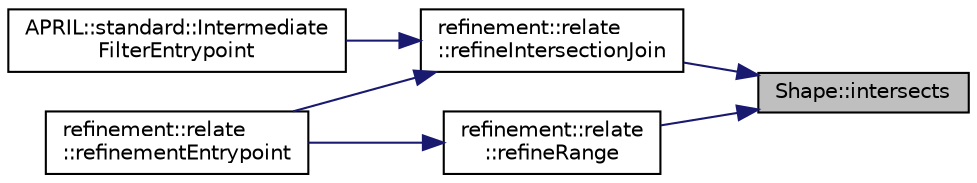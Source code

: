 digraph "Shape::intersects"
{
 // LATEX_PDF_SIZE
  bgcolor="transparent";
  edge [fontname="Helvetica",fontsize="10",labelfontname="Helvetica",labelfontsize="10"];
  node [fontname="Helvetica",fontsize="10",shape=record];
  rankdir="RL";
  Node1 [label="Shape::intersects",height=0.2,width=0.4,color="black", fillcolor="grey75", style="filled", fontcolor="black",tooltip="Returns true whether the input geometry intersects (border or area) with this geometry...."];
  Node1 -> Node2 [dir="back",color="midnightblue",fontsize="10",style="solid",fontname="Helvetica"];
  Node2 [label="refinement::relate\l::refineIntersectionJoin",height=0.2,width=0.4,color="black",URL="$namespacerefinement_1_1relate.html#a5db75d82c0cde92eff14c7bd1e9dc4c3",tooltip="Geometrically refines two objects for intersection."];
  Node2 -> Node3 [dir="back",color="midnightblue",fontsize="10",style="solid",fontname="Helvetica"];
  Node3 [label="APRIL::standard::Intermediate\lFilterEntrypoint",height=0.2,width=0.4,color="black",URL="$namespaceAPRIL_1_1standard.html#af99c4d3ea62a7338703048d3b31b158c",tooltip="Standard APRIL intermediate filter that filters two input objects. The join predicate is set in the g..."];
  Node2 -> Node4 [dir="back",color="midnightblue",fontsize="10",style="solid",fontname="Helvetica"];
  Node4 [label="refinement::relate\l::refinementEntrypoint",height=0.2,width=0.4,color="black",URL="$namespacerefinement_1_1relate.html#a092ec15a5d78cf8615bfeb72972436d1",tooltip="Entrypoint function for when there is NO intermediate filter."];
  Node1 -> Node5 [dir="back",color="midnightblue",fontsize="10",style="solid",fontname="Helvetica"];
  Node5 [label="refinement::relate\l::refineRange",height=0.2,width=0.4,color="black",URL="$namespacerefinement_1_1relate.html#a5bc53ca8ab0bc9ac0fb928a5b603ac9d",tooltip="Geometrically refines a window (polygon or box) with the given shape. Appends only the object's id as..."];
  Node5 -> Node4 [dir="back",color="midnightblue",fontsize="10",style="solid",fontname="Helvetica"];
}
